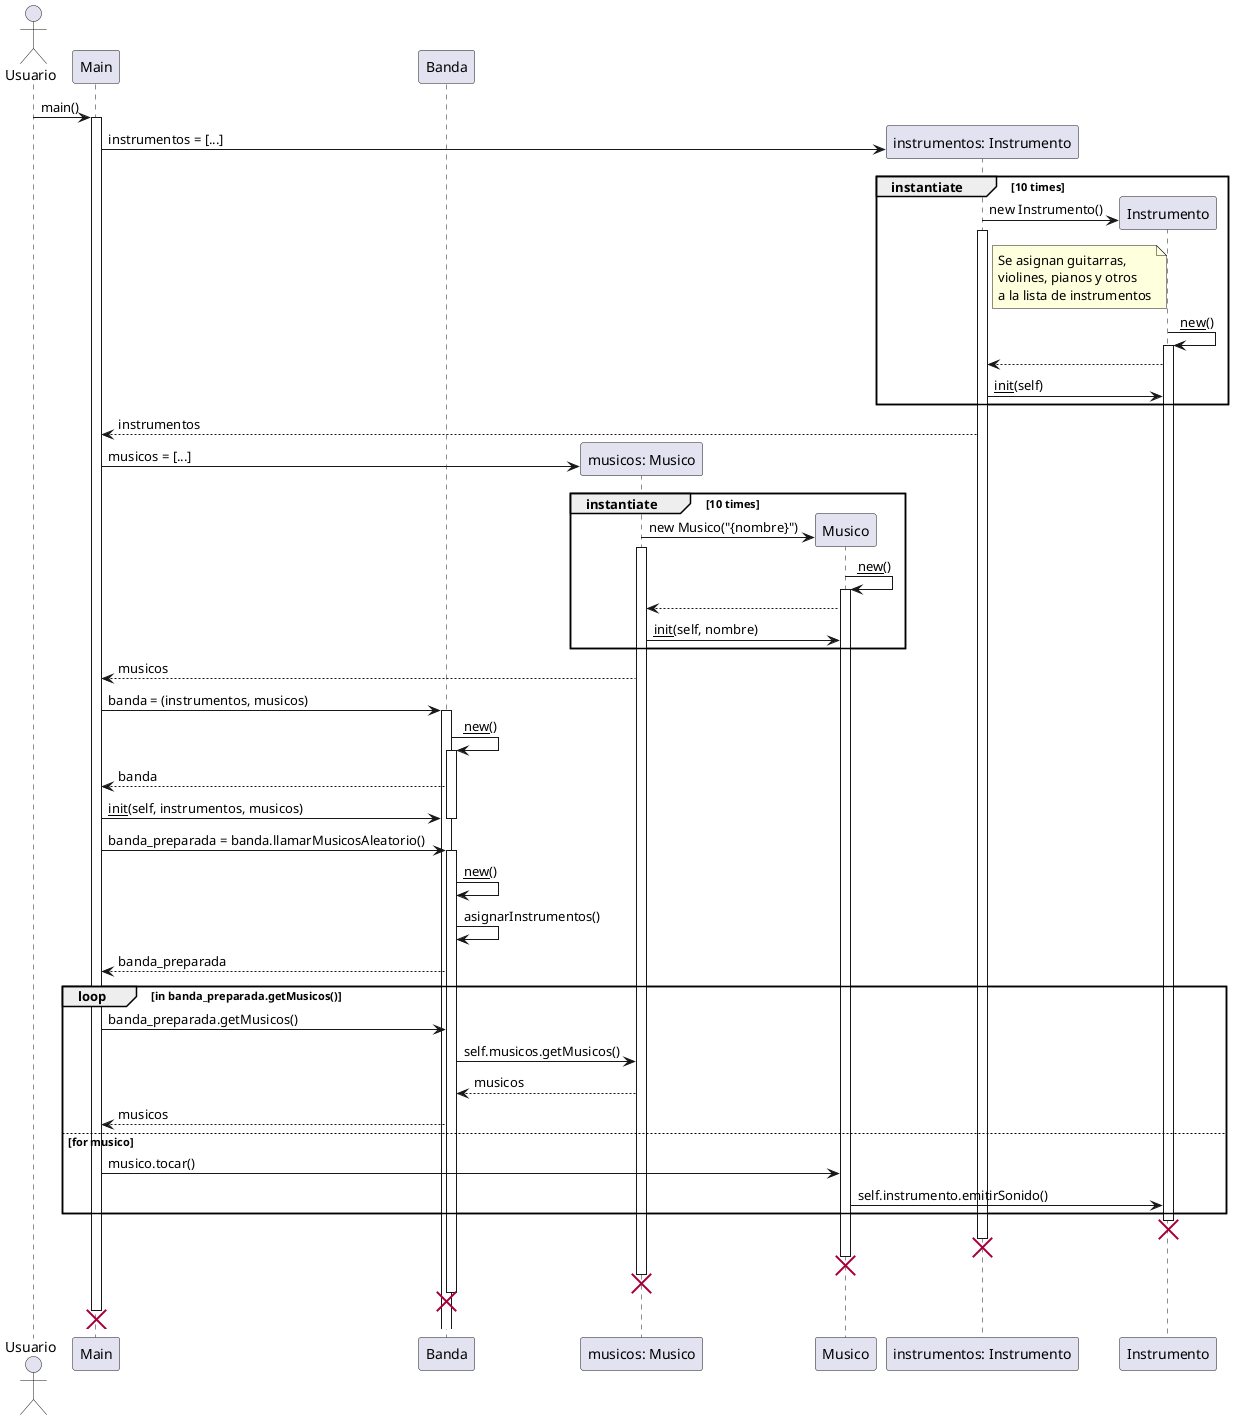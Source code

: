 @startuml Diagrama de Secuencia
actor Usuario
participant Main
participant Banda
participant "musicos: Musico"
participant Musico
participant "instrumentos: Instrumento"
participant Instrumento


Usuario -> Main : main()
activate Main

create "instrumentos: Instrumento"
Main -> "instrumentos: Instrumento" : instrumentos = [...]

group instantiate [10 times]
    create Instrumento
    "instrumentos: Instrumento" -> Instrumento : new Instrumento()
    activate "instrumentos: Instrumento"

    note right of "instrumentos: Instrumento"
        Se asignan guitarras,
        violines, pianos y otros
        a la lista de instrumentos
    end note

    Instrumento -> Instrumento: __new__()
    activate Instrumento

    Instrumento --> "instrumentos: Instrumento"
    "instrumentos: Instrumento" -> Instrumento: __init__(self)
end
"instrumentos: Instrumento" --> Main : instrumentos



create "musicos: Musico"
Main -> "musicos: Musico" : musicos = [...]

group instantiate [10 times]
    create Musico
    "musicos: Musico" -> Musico: new Musico("{nombre}")
    activate "musicos: Musico"

    Musico -> Musico: __new__()
    activate Musico

    Musico --> "musicos: Musico"
    "musicos: Musico" -> Musico: __init__(self, nombre)
end
"musicos: Musico" --> Main: musicos


Main -> Banda : banda = (instrumentos, musicos)
activate Banda
Banda -> Banda : __new__()
activate Banda
Banda --> Main: banda
Main -> Banda : __init__(self, instrumentos, musicos)
deactivate Banda
Main -> Banda : banda_preparada = banda.llamarMusicosAleatorio()
activate Banda
Banda -> Banda : __new__()
Banda -> Banda : asignarInstrumentos()
Banda --> Main : banda_preparada

loop in banda_preparada.getMusicos()
    Main -> Banda : banda_preparada.getMusicos()
    Banda -> "musicos: Musico" : self.musicos.getMusicos()
    "musicos: Musico" --> Banda : musicos
    Banda --> Main: musicos
else for musico
    Main -> Musico: musico.tocar()
    Musico -> Instrumento: self.instrumento.emitirSonido()
end loop

destroy Instrumento
destroy "instrumentos: Instrumento"
destroy Musico
destroy "musicos: Musico"
destroy Banda
destroy Main
@enduml